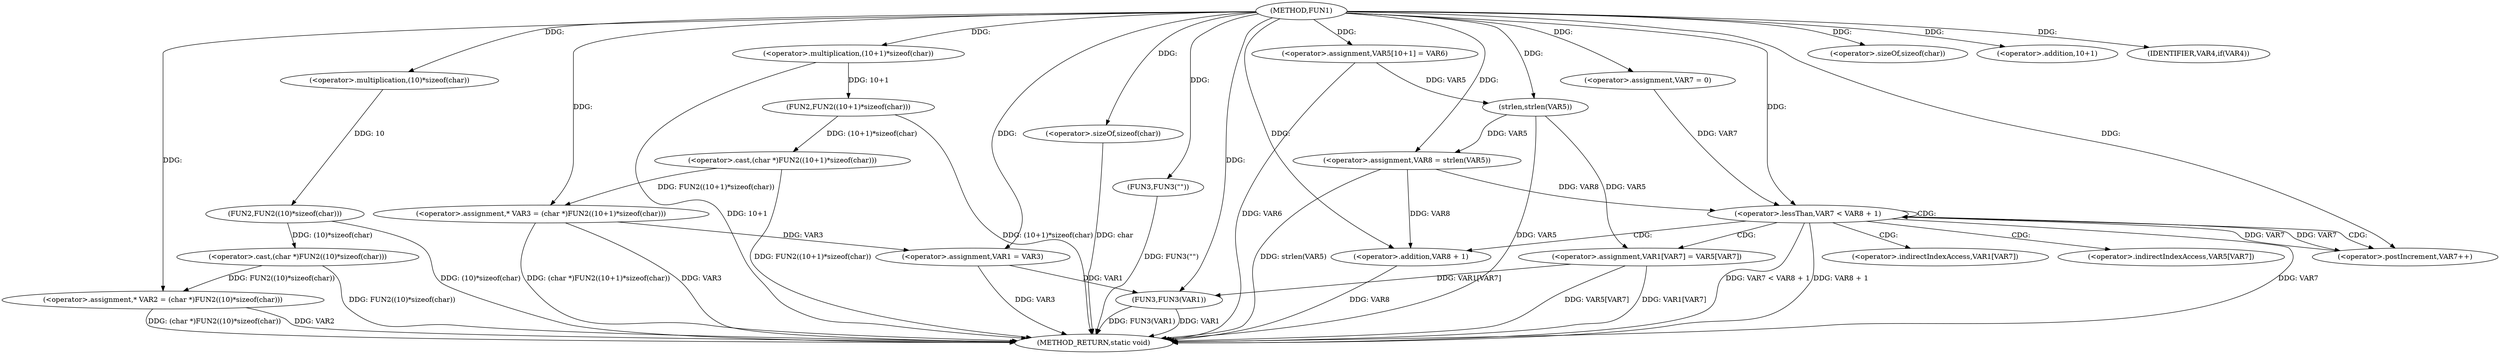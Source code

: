digraph FUN1 {  
"1000100" [label = "(METHOD,FUN1)" ]
"1000167" [label = "(METHOD_RETURN,static void)" ]
"1000104" [label = "(<operator>.assignment,* VAR2 = (char *)FUN2((10)*sizeof(char)))" ]
"1000106" [label = "(<operator>.cast,(char *)FUN2((10)*sizeof(char)))" ]
"1000108" [label = "(FUN2,FUN2((10)*sizeof(char)))" ]
"1000109" [label = "(<operator>.multiplication,(10)*sizeof(char))" ]
"1000111" [label = "(<operator>.sizeOf,sizeof(char))" ]
"1000114" [label = "(<operator>.assignment,* VAR3 = (char *)FUN2((10+1)*sizeof(char)))" ]
"1000116" [label = "(<operator>.cast,(char *)FUN2((10+1)*sizeof(char)))" ]
"1000118" [label = "(FUN2,FUN2((10+1)*sizeof(char)))" ]
"1000119" [label = "(<operator>.multiplication,(10+1)*sizeof(char))" ]
"1000120" [label = "(<operator>.addition,10+1)" ]
"1000123" [label = "(<operator>.sizeOf,sizeof(char))" ]
"1000126" [label = "(IDENTIFIER,VAR4,if(VAR4))" ]
"1000128" [label = "(FUN3,FUN3(\"\"))" ]
"1000132" [label = "(<operator>.assignment,VAR1 = VAR3)" ]
"1000137" [label = "(<operator>.assignment,VAR5[10+1] = VAR6)" ]
"1000142" [label = "(<operator>.assignment,VAR8 = strlen(VAR5))" ]
"1000144" [label = "(strlen,strlen(VAR5))" ]
"1000147" [label = "(<operator>.assignment,VAR7 = 0)" ]
"1000150" [label = "(<operator>.lessThan,VAR7 < VAR8 + 1)" ]
"1000152" [label = "(<operator>.addition,VAR8 + 1)" ]
"1000155" [label = "(<operator>.postIncrement,VAR7++)" ]
"1000158" [label = "(<operator>.assignment,VAR1[VAR7] = VAR5[VAR7])" ]
"1000165" [label = "(FUN3,FUN3(VAR1))" ]
"1000159" [label = "(<operator>.indirectIndexAccess,VAR1[VAR7])" ]
"1000162" [label = "(<operator>.indirectIndexAccess,VAR5[VAR7])" ]
  "1000158" -> "1000167"  [ label = "DDG: VAR1[VAR7]"] 
  "1000106" -> "1000167"  [ label = "DDG: FUN2((10)*sizeof(char))"] 
  "1000150" -> "1000167"  [ label = "DDG: VAR7"] 
  "1000104" -> "1000167"  [ label = "DDG: VAR2"] 
  "1000114" -> "1000167"  [ label = "DDG: VAR3"] 
  "1000152" -> "1000167"  [ label = "DDG: VAR8"] 
  "1000116" -> "1000167"  [ label = "DDG: FUN2((10+1)*sizeof(char))"] 
  "1000119" -> "1000167"  [ label = "DDG: 10+1"] 
  "1000144" -> "1000167"  [ label = "DDG: VAR5"] 
  "1000150" -> "1000167"  [ label = "DDG: VAR7 < VAR8 + 1"] 
  "1000128" -> "1000167"  [ label = "DDG: FUN3(\"\")"] 
  "1000118" -> "1000167"  [ label = "DDG: (10+1)*sizeof(char)"] 
  "1000158" -> "1000167"  [ label = "DDG: VAR5[VAR7]"] 
  "1000137" -> "1000167"  [ label = "DDG: VAR6"] 
  "1000165" -> "1000167"  [ label = "DDG: VAR1"] 
  "1000150" -> "1000167"  [ label = "DDG: VAR8 + 1"] 
  "1000142" -> "1000167"  [ label = "DDG: strlen(VAR5)"] 
  "1000132" -> "1000167"  [ label = "DDG: VAR3"] 
  "1000114" -> "1000167"  [ label = "DDG: (char *)FUN2((10+1)*sizeof(char))"] 
  "1000104" -> "1000167"  [ label = "DDG: (char *)FUN2((10)*sizeof(char))"] 
  "1000108" -> "1000167"  [ label = "DDG: (10)*sizeof(char)"] 
  "1000123" -> "1000167"  [ label = "DDG: char"] 
  "1000165" -> "1000167"  [ label = "DDG: FUN3(VAR1)"] 
  "1000106" -> "1000104"  [ label = "DDG: FUN2((10)*sizeof(char))"] 
  "1000100" -> "1000104"  [ label = "DDG: "] 
  "1000108" -> "1000106"  [ label = "DDG: (10)*sizeof(char)"] 
  "1000109" -> "1000108"  [ label = "DDG: 10"] 
  "1000100" -> "1000109"  [ label = "DDG: "] 
  "1000100" -> "1000111"  [ label = "DDG: "] 
  "1000116" -> "1000114"  [ label = "DDG: FUN2((10+1)*sizeof(char))"] 
  "1000100" -> "1000114"  [ label = "DDG: "] 
  "1000118" -> "1000116"  [ label = "DDG: (10+1)*sizeof(char)"] 
  "1000119" -> "1000118"  [ label = "DDG: 10+1"] 
  "1000100" -> "1000119"  [ label = "DDG: "] 
  "1000100" -> "1000120"  [ label = "DDG: "] 
  "1000100" -> "1000123"  [ label = "DDG: "] 
  "1000100" -> "1000126"  [ label = "DDG: "] 
  "1000100" -> "1000128"  [ label = "DDG: "] 
  "1000114" -> "1000132"  [ label = "DDG: VAR3"] 
  "1000100" -> "1000132"  [ label = "DDG: "] 
  "1000100" -> "1000137"  [ label = "DDG: "] 
  "1000144" -> "1000142"  [ label = "DDG: VAR5"] 
  "1000100" -> "1000142"  [ label = "DDG: "] 
  "1000137" -> "1000144"  [ label = "DDG: VAR5"] 
  "1000100" -> "1000144"  [ label = "DDG: "] 
  "1000100" -> "1000147"  [ label = "DDG: "] 
  "1000147" -> "1000150"  [ label = "DDG: VAR7"] 
  "1000155" -> "1000150"  [ label = "DDG: VAR7"] 
  "1000100" -> "1000150"  [ label = "DDG: "] 
  "1000142" -> "1000150"  [ label = "DDG: VAR8"] 
  "1000142" -> "1000152"  [ label = "DDG: VAR8"] 
  "1000100" -> "1000152"  [ label = "DDG: "] 
  "1000150" -> "1000155"  [ label = "DDG: VAR7"] 
  "1000100" -> "1000155"  [ label = "DDG: "] 
  "1000144" -> "1000158"  [ label = "DDG: VAR5"] 
  "1000158" -> "1000165"  [ label = "DDG: VAR1[VAR7]"] 
  "1000132" -> "1000165"  [ label = "DDG: VAR1"] 
  "1000100" -> "1000165"  [ label = "DDG: "] 
  "1000150" -> "1000155"  [ label = "CDG: "] 
  "1000150" -> "1000152"  [ label = "CDG: "] 
  "1000150" -> "1000150"  [ label = "CDG: "] 
  "1000150" -> "1000162"  [ label = "CDG: "] 
  "1000150" -> "1000159"  [ label = "CDG: "] 
  "1000150" -> "1000158"  [ label = "CDG: "] 
}
